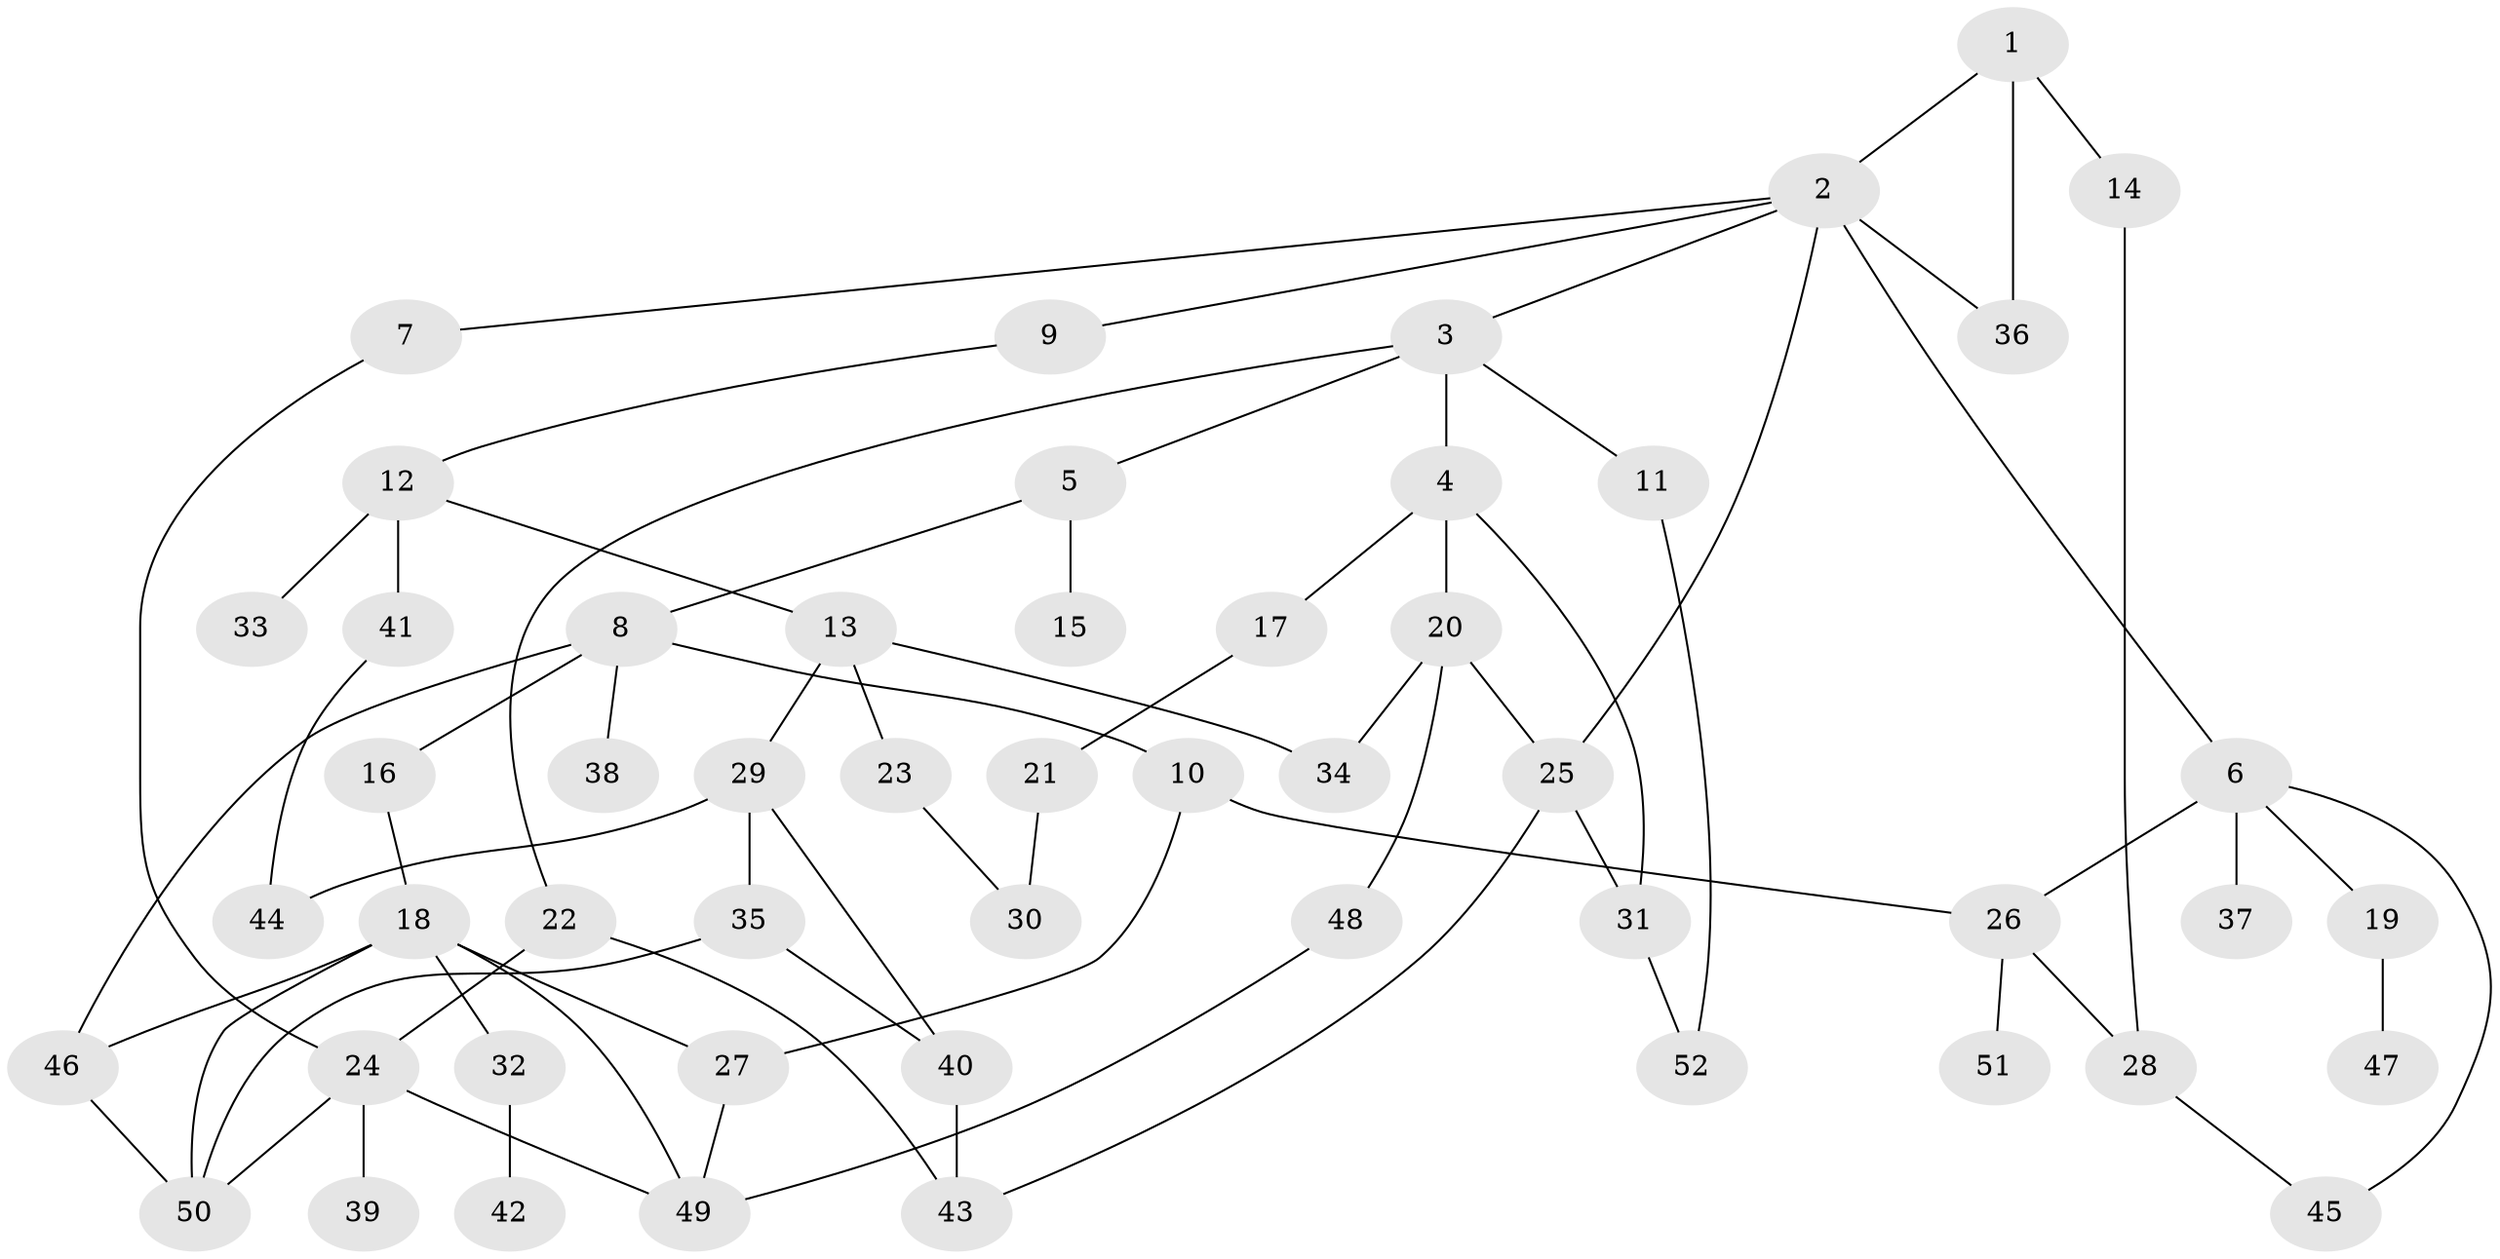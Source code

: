 // Generated by graph-tools (version 1.1) at 2025/10/02/27/25 16:10:51]
// undirected, 52 vertices, 73 edges
graph export_dot {
graph [start="1"]
  node [color=gray90,style=filled];
  1;
  2;
  3;
  4;
  5;
  6;
  7;
  8;
  9;
  10;
  11;
  12;
  13;
  14;
  15;
  16;
  17;
  18;
  19;
  20;
  21;
  22;
  23;
  24;
  25;
  26;
  27;
  28;
  29;
  30;
  31;
  32;
  33;
  34;
  35;
  36;
  37;
  38;
  39;
  40;
  41;
  42;
  43;
  44;
  45;
  46;
  47;
  48;
  49;
  50;
  51;
  52;
  1 -- 2;
  1 -- 14;
  1 -- 36;
  2 -- 3;
  2 -- 6;
  2 -- 7;
  2 -- 9;
  2 -- 25;
  2 -- 36;
  3 -- 4;
  3 -- 5;
  3 -- 11;
  3 -- 22;
  4 -- 17;
  4 -- 20;
  4 -- 31;
  5 -- 8;
  5 -- 15;
  6 -- 19;
  6 -- 26;
  6 -- 37;
  6 -- 45;
  7 -- 24;
  8 -- 10;
  8 -- 16;
  8 -- 38;
  8 -- 46;
  9 -- 12;
  10 -- 27;
  10 -- 26;
  11 -- 52;
  12 -- 13;
  12 -- 33;
  12 -- 41;
  13 -- 23;
  13 -- 29;
  13 -- 34;
  14 -- 28;
  16 -- 18;
  17 -- 21;
  18 -- 32;
  18 -- 46;
  18 -- 49;
  18 -- 50;
  18 -- 27;
  19 -- 47;
  20 -- 25;
  20 -- 34;
  20 -- 48;
  21 -- 30;
  22 -- 43;
  22 -- 24;
  23 -- 30;
  24 -- 39;
  24 -- 49;
  24 -- 50;
  25 -- 31;
  25 -- 43;
  26 -- 28;
  26 -- 51;
  27 -- 49;
  28 -- 45;
  29 -- 35;
  29 -- 40;
  29 -- 44;
  31 -- 52;
  32 -- 42;
  35 -- 40;
  35 -- 50;
  40 -- 43;
  41 -- 44;
  46 -- 50;
  48 -- 49;
}
